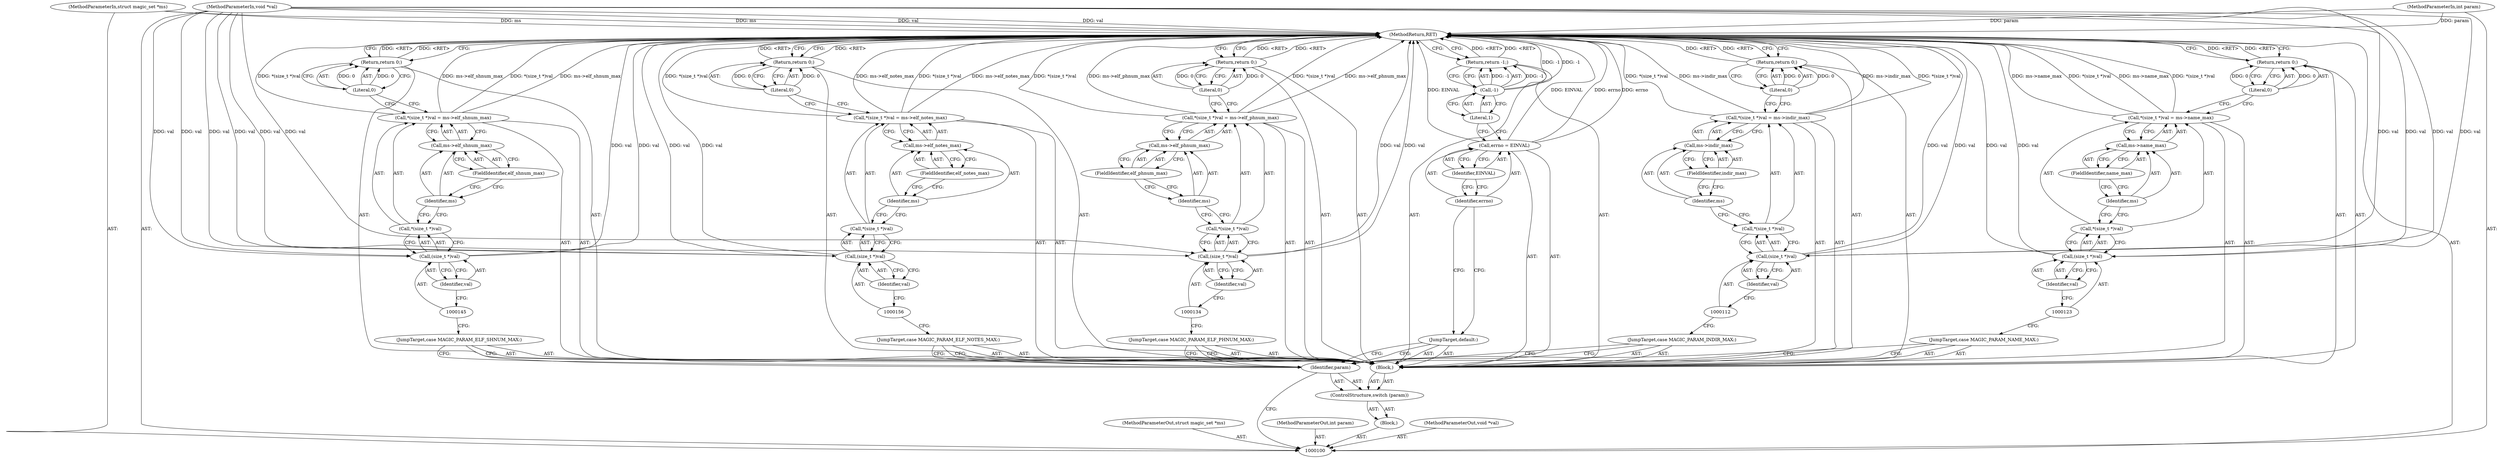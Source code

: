 digraph "0_file_ce90e05774dd77d86cfc8dfa6da57b32816841c4_0" {
"1000170" [label="(MethodReturn,RET)"];
"1000101" [label="(MethodParameterIn,struct magic_set *ms)"];
"1000200" [label="(MethodParameterOut,struct magic_set *ms)"];
"1000102" [label="(MethodParameterIn,int param)"];
"1000201" [label="(MethodParameterOut,int param)"];
"1000103" [label="(MethodParameterIn,void *val)"];
"1000202" [label="(MethodParameterOut,void *val)"];
"1000130" [label="(JumpTarget,case MAGIC_PARAM_ELF_PHNUM_MAX:)"];
"1000135" [label="(Identifier,val)"];
"1000136" [label="(Call,ms->elf_phnum_max)"];
"1000137" [label="(Identifier,ms)"];
"1000131" [label="(Call,*(size_t *)val = ms->elf_phnum_max)"];
"1000132" [label="(Call,*(size_t *)val)"];
"1000138" [label="(FieldIdentifier,elf_phnum_max)"];
"1000133" [label="(Call,(size_t *)val)"];
"1000139" [label="(Return,return 0;)"];
"1000140" [label="(Literal,0)"];
"1000141" [label="(JumpTarget,case MAGIC_PARAM_ELF_SHNUM_MAX:)"];
"1000146" [label="(Identifier,val)"];
"1000147" [label="(Call,ms->elf_shnum_max)"];
"1000148" [label="(Identifier,ms)"];
"1000149" [label="(FieldIdentifier,elf_shnum_max)"];
"1000142" [label="(Call,*(size_t *)val = ms->elf_shnum_max)"];
"1000143" [label="(Call,*(size_t *)val)"];
"1000144" [label="(Call,(size_t *)val)"];
"1000151" [label="(Literal,0)"];
"1000150" [label="(Return,return 0;)"];
"1000152" [label="(JumpTarget,case MAGIC_PARAM_ELF_NOTES_MAX:)"];
"1000157" [label="(Identifier,val)"];
"1000158" [label="(Call,ms->elf_notes_max)"];
"1000159" [label="(Identifier,ms)"];
"1000153" [label="(Call,*(size_t *)val = ms->elf_notes_max)"];
"1000154" [label="(Call,*(size_t *)val)"];
"1000160" [label="(FieldIdentifier,elf_notes_max)"];
"1000155" [label="(Call,(size_t *)val)"];
"1000161" [label="(Return,return 0;)"];
"1000162" [label="(Literal,0)"];
"1000163" [label="(JumpTarget,default:)"];
"1000104" [label="(Block,)"];
"1000166" [label="(Identifier,EINVAL)"];
"1000164" [label="(Call,errno = EINVAL)"];
"1000165" [label="(Identifier,errno)"];
"1000168" [label="(Call,-1)"];
"1000169" [label="(Literal,1)"];
"1000167" [label="(Return,return -1;)"];
"1000105" [label="(ControlStructure,switch (param))"];
"1000107" [label="(Block,)"];
"1000106" [label="(Identifier,param)"];
"1000108" [label="(JumpTarget,case MAGIC_PARAM_INDIR_MAX:)"];
"1000113" [label="(Identifier,val)"];
"1000114" [label="(Call,ms->indir_max)"];
"1000115" [label="(Identifier,ms)"];
"1000109" [label="(Call,*(size_t *)val = ms->indir_max)"];
"1000110" [label="(Call,*(size_t *)val)"];
"1000116" [label="(FieldIdentifier,indir_max)"];
"1000111" [label="(Call,(size_t *)val)"];
"1000117" [label="(Return,return 0;)"];
"1000118" [label="(Literal,0)"];
"1000119" [label="(JumpTarget,case MAGIC_PARAM_NAME_MAX:)"];
"1000124" [label="(Identifier,val)"];
"1000125" [label="(Call,ms->name_max)"];
"1000126" [label="(Identifier,ms)"];
"1000120" [label="(Call,*(size_t *)val = ms->name_max)"];
"1000121" [label="(Call,*(size_t *)val)"];
"1000127" [label="(FieldIdentifier,name_max)"];
"1000122" [label="(Call,(size_t *)val)"];
"1000128" [label="(Return,return 0;)"];
"1000129" [label="(Literal,0)"];
"1000170" -> "1000100"  [label="AST: "];
"1000170" -> "1000117"  [label="CFG: "];
"1000170" -> "1000128"  [label="CFG: "];
"1000170" -> "1000139"  [label="CFG: "];
"1000170" -> "1000150"  [label="CFG: "];
"1000170" -> "1000161"  [label="CFG: "];
"1000170" -> "1000167"  [label="CFG: "];
"1000139" -> "1000170"  [label="DDG: <RET>"];
"1000161" -> "1000170"  [label="DDG: <RET>"];
"1000120" -> "1000170"  [label="DDG: ms->name_max"];
"1000120" -> "1000170"  [label="DDG: *(size_t *)val"];
"1000155" -> "1000170"  [label="DDG: val"];
"1000109" -> "1000170"  [label="DDG: ms->indir_max"];
"1000109" -> "1000170"  [label="DDG: *(size_t *)val"];
"1000131" -> "1000170"  [label="DDG: *(size_t *)val"];
"1000131" -> "1000170"  [label="DDG: ms->elf_phnum_max"];
"1000164" -> "1000170"  [label="DDG: EINVAL"];
"1000164" -> "1000170"  [label="DDG: errno"];
"1000153" -> "1000170"  [label="DDG: *(size_t *)val"];
"1000153" -> "1000170"  [label="DDG: ms->elf_notes_max"];
"1000144" -> "1000170"  [label="DDG: val"];
"1000168" -> "1000170"  [label="DDG: -1"];
"1000103" -> "1000170"  [label="DDG: val"];
"1000102" -> "1000170"  [label="DDG: param"];
"1000133" -> "1000170"  [label="DDG: val"];
"1000111" -> "1000170"  [label="DDG: val"];
"1000101" -> "1000170"  [label="DDG: ms"];
"1000142" -> "1000170"  [label="DDG: *(size_t *)val"];
"1000142" -> "1000170"  [label="DDG: ms->elf_shnum_max"];
"1000122" -> "1000170"  [label="DDG: val"];
"1000128" -> "1000170"  [label="DDG: <RET>"];
"1000150" -> "1000170"  [label="DDG: <RET>"];
"1000117" -> "1000170"  [label="DDG: <RET>"];
"1000167" -> "1000170"  [label="DDG: <RET>"];
"1000101" -> "1000100"  [label="AST: "];
"1000101" -> "1000170"  [label="DDG: ms"];
"1000200" -> "1000100"  [label="AST: "];
"1000102" -> "1000100"  [label="AST: "];
"1000102" -> "1000170"  [label="DDG: param"];
"1000201" -> "1000100"  [label="AST: "];
"1000103" -> "1000100"  [label="AST: "];
"1000103" -> "1000170"  [label="DDG: val"];
"1000103" -> "1000111"  [label="DDG: val"];
"1000103" -> "1000122"  [label="DDG: val"];
"1000103" -> "1000133"  [label="DDG: val"];
"1000103" -> "1000144"  [label="DDG: val"];
"1000103" -> "1000155"  [label="DDG: val"];
"1000202" -> "1000100"  [label="AST: "];
"1000130" -> "1000107"  [label="AST: "];
"1000130" -> "1000106"  [label="CFG: "];
"1000134" -> "1000130"  [label="CFG: "];
"1000135" -> "1000133"  [label="AST: "];
"1000135" -> "1000134"  [label="CFG: "];
"1000133" -> "1000135"  [label="CFG: "];
"1000136" -> "1000131"  [label="AST: "];
"1000136" -> "1000138"  [label="CFG: "];
"1000137" -> "1000136"  [label="AST: "];
"1000138" -> "1000136"  [label="AST: "];
"1000131" -> "1000136"  [label="CFG: "];
"1000137" -> "1000136"  [label="AST: "];
"1000137" -> "1000132"  [label="CFG: "];
"1000138" -> "1000137"  [label="CFG: "];
"1000131" -> "1000107"  [label="AST: "];
"1000131" -> "1000136"  [label="CFG: "];
"1000132" -> "1000131"  [label="AST: "];
"1000136" -> "1000131"  [label="AST: "];
"1000140" -> "1000131"  [label="CFG: "];
"1000131" -> "1000170"  [label="DDG: *(size_t *)val"];
"1000131" -> "1000170"  [label="DDG: ms->elf_phnum_max"];
"1000132" -> "1000131"  [label="AST: "];
"1000132" -> "1000133"  [label="CFG: "];
"1000133" -> "1000132"  [label="AST: "];
"1000137" -> "1000132"  [label="CFG: "];
"1000138" -> "1000136"  [label="AST: "];
"1000138" -> "1000137"  [label="CFG: "];
"1000136" -> "1000138"  [label="CFG: "];
"1000133" -> "1000132"  [label="AST: "];
"1000133" -> "1000135"  [label="CFG: "];
"1000134" -> "1000133"  [label="AST: "];
"1000135" -> "1000133"  [label="AST: "];
"1000132" -> "1000133"  [label="CFG: "];
"1000133" -> "1000170"  [label="DDG: val"];
"1000103" -> "1000133"  [label="DDG: val"];
"1000139" -> "1000107"  [label="AST: "];
"1000139" -> "1000140"  [label="CFG: "];
"1000140" -> "1000139"  [label="AST: "];
"1000170" -> "1000139"  [label="CFG: "];
"1000139" -> "1000170"  [label="DDG: <RET>"];
"1000140" -> "1000139"  [label="DDG: 0"];
"1000140" -> "1000139"  [label="AST: "];
"1000140" -> "1000131"  [label="CFG: "];
"1000139" -> "1000140"  [label="CFG: "];
"1000140" -> "1000139"  [label="DDG: 0"];
"1000141" -> "1000107"  [label="AST: "];
"1000141" -> "1000106"  [label="CFG: "];
"1000145" -> "1000141"  [label="CFG: "];
"1000146" -> "1000144"  [label="AST: "];
"1000146" -> "1000145"  [label="CFG: "];
"1000144" -> "1000146"  [label="CFG: "];
"1000147" -> "1000142"  [label="AST: "];
"1000147" -> "1000149"  [label="CFG: "];
"1000148" -> "1000147"  [label="AST: "];
"1000149" -> "1000147"  [label="AST: "];
"1000142" -> "1000147"  [label="CFG: "];
"1000148" -> "1000147"  [label="AST: "];
"1000148" -> "1000143"  [label="CFG: "];
"1000149" -> "1000148"  [label="CFG: "];
"1000149" -> "1000147"  [label="AST: "];
"1000149" -> "1000148"  [label="CFG: "];
"1000147" -> "1000149"  [label="CFG: "];
"1000142" -> "1000107"  [label="AST: "];
"1000142" -> "1000147"  [label="CFG: "];
"1000143" -> "1000142"  [label="AST: "];
"1000147" -> "1000142"  [label="AST: "];
"1000151" -> "1000142"  [label="CFG: "];
"1000142" -> "1000170"  [label="DDG: *(size_t *)val"];
"1000142" -> "1000170"  [label="DDG: ms->elf_shnum_max"];
"1000143" -> "1000142"  [label="AST: "];
"1000143" -> "1000144"  [label="CFG: "];
"1000144" -> "1000143"  [label="AST: "];
"1000148" -> "1000143"  [label="CFG: "];
"1000144" -> "1000143"  [label="AST: "];
"1000144" -> "1000146"  [label="CFG: "];
"1000145" -> "1000144"  [label="AST: "];
"1000146" -> "1000144"  [label="AST: "];
"1000143" -> "1000144"  [label="CFG: "];
"1000144" -> "1000170"  [label="DDG: val"];
"1000103" -> "1000144"  [label="DDG: val"];
"1000151" -> "1000150"  [label="AST: "];
"1000151" -> "1000142"  [label="CFG: "];
"1000150" -> "1000151"  [label="CFG: "];
"1000151" -> "1000150"  [label="DDG: 0"];
"1000150" -> "1000107"  [label="AST: "];
"1000150" -> "1000151"  [label="CFG: "];
"1000151" -> "1000150"  [label="AST: "];
"1000170" -> "1000150"  [label="CFG: "];
"1000150" -> "1000170"  [label="DDG: <RET>"];
"1000151" -> "1000150"  [label="DDG: 0"];
"1000152" -> "1000107"  [label="AST: "];
"1000152" -> "1000106"  [label="CFG: "];
"1000156" -> "1000152"  [label="CFG: "];
"1000157" -> "1000155"  [label="AST: "];
"1000157" -> "1000156"  [label="CFG: "];
"1000155" -> "1000157"  [label="CFG: "];
"1000158" -> "1000153"  [label="AST: "];
"1000158" -> "1000160"  [label="CFG: "];
"1000159" -> "1000158"  [label="AST: "];
"1000160" -> "1000158"  [label="AST: "];
"1000153" -> "1000158"  [label="CFG: "];
"1000159" -> "1000158"  [label="AST: "];
"1000159" -> "1000154"  [label="CFG: "];
"1000160" -> "1000159"  [label="CFG: "];
"1000153" -> "1000107"  [label="AST: "];
"1000153" -> "1000158"  [label="CFG: "];
"1000154" -> "1000153"  [label="AST: "];
"1000158" -> "1000153"  [label="AST: "];
"1000162" -> "1000153"  [label="CFG: "];
"1000153" -> "1000170"  [label="DDG: *(size_t *)val"];
"1000153" -> "1000170"  [label="DDG: ms->elf_notes_max"];
"1000154" -> "1000153"  [label="AST: "];
"1000154" -> "1000155"  [label="CFG: "];
"1000155" -> "1000154"  [label="AST: "];
"1000159" -> "1000154"  [label="CFG: "];
"1000160" -> "1000158"  [label="AST: "];
"1000160" -> "1000159"  [label="CFG: "];
"1000158" -> "1000160"  [label="CFG: "];
"1000155" -> "1000154"  [label="AST: "];
"1000155" -> "1000157"  [label="CFG: "];
"1000156" -> "1000155"  [label="AST: "];
"1000157" -> "1000155"  [label="AST: "];
"1000154" -> "1000155"  [label="CFG: "];
"1000155" -> "1000170"  [label="DDG: val"];
"1000103" -> "1000155"  [label="DDG: val"];
"1000161" -> "1000107"  [label="AST: "];
"1000161" -> "1000162"  [label="CFG: "];
"1000162" -> "1000161"  [label="AST: "];
"1000170" -> "1000161"  [label="CFG: "];
"1000161" -> "1000170"  [label="DDG: <RET>"];
"1000162" -> "1000161"  [label="DDG: 0"];
"1000162" -> "1000161"  [label="AST: "];
"1000162" -> "1000153"  [label="CFG: "];
"1000161" -> "1000162"  [label="CFG: "];
"1000162" -> "1000161"  [label="DDG: 0"];
"1000163" -> "1000107"  [label="AST: "];
"1000163" -> "1000106"  [label="CFG: "];
"1000165" -> "1000163"  [label="CFG: "];
"1000104" -> "1000100"  [label="AST: "];
"1000105" -> "1000104"  [label="AST: "];
"1000166" -> "1000164"  [label="AST: "];
"1000166" -> "1000165"  [label="CFG: "];
"1000164" -> "1000166"  [label="CFG: "];
"1000164" -> "1000107"  [label="AST: "];
"1000164" -> "1000166"  [label="CFG: "];
"1000165" -> "1000164"  [label="AST: "];
"1000166" -> "1000164"  [label="AST: "];
"1000169" -> "1000164"  [label="CFG: "];
"1000164" -> "1000170"  [label="DDG: EINVAL"];
"1000164" -> "1000170"  [label="DDG: errno"];
"1000165" -> "1000164"  [label="AST: "];
"1000165" -> "1000163"  [label="CFG: "];
"1000166" -> "1000165"  [label="CFG: "];
"1000168" -> "1000167"  [label="AST: "];
"1000168" -> "1000169"  [label="CFG: "];
"1000169" -> "1000168"  [label="AST: "];
"1000167" -> "1000168"  [label="CFG: "];
"1000168" -> "1000170"  [label="DDG: -1"];
"1000168" -> "1000167"  [label="DDG: -1"];
"1000169" -> "1000168"  [label="AST: "];
"1000169" -> "1000164"  [label="CFG: "];
"1000168" -> "1000169"  [label="CFG: "];
"1000167" -> "1000107"  [label="AST: "];
"1000167" -> "1000168"  [label="CFG: "];
"1000168" -> "1000167"  [label="AST: "];
"1000170" -> "1000167"  [label="CFG: "];
"1000167" -> "1000170"  [label="DDG: <RET>"];
"1000168" -> "1000167"  [label="DDG: -1"];
"1000105" -> "1000104"  [label="AST: "];
"1000106" -> "1000105"  [label="AST: "];
"1000107" -> "1000105"  [label="AST: "];
"1000107" -> "1000105"  [label="AST: "];
"1000108" -> "1000107"  [label="AST: "];
"1000109" -> "1000107"  [label="AST: "];
"1000117" -> "1000107"  [label="AST: "];
"1000119" -> "1000107"  [label="AST: "];
"1000120" -> "1000107"  [label="AST: "];
"1000128" -> "1000107"  [label="AST: "];
"1000130" -> "1000107"  [label="AST: "];
"1000131" -> "1000107"  [label="AST: "];
"1000139" -> "1000107"  [label="AST: "];
"1000141" -> "1000107"  [label="AST: "];
"1000142" -> "1000107"  [label="AST: "];
"1000150" -> "1000107"  [label="AST: "];
"1000152" -> "1000107"  [label="AST: "];
"1000153" -> "1000107"  [label="AST: "];
"1000161" -> "1000107"  [label="AST: "];
"1000163" -> "1000107"  [label="AST: "];
"1000164" -> "1000107"  [label="AST: "];
"1000167" -> "1000107"  [label="AST: "];
"1000106" -> "1000105"  [label="AST: "];
"1000106" -> "1000100"  [label="CFG: "];
"1000108" -> "1000106"  [label="CFG: "];
"1000119" -> "1000106"  [label="CFG: "];
"1000130" -> "1000106"  [label="CFG: "];
"1000141" -> "1000106"  [label="CFG: "];
"1000152" -> "1000106"  [label="CFG: "];
"1000163" -> "1000106"  [label="CFG: "];
"1000108" -> "1000107"  [label="AST: "];
"1000108" -> "1000106"  [label="CFG: "];
"1000112" -> "1000108"  [label="CFG: "];
"1000113" -> "1000111"  [label="AST: "];
"1000113" -> "1000112"  [label="CFG: "];
"1000111" -> "1000113"  [label="CFG: "];
"1000114" -> "1000109"  [label="AST: "];
"1000114" -> "1000116"  [label="CFG: "];
"1000115" -> "1000114"  [label="AST: "];
"1000116" -> "1000114"  [label="AST: "];
"1000109" -> "1000114"  [label="CFG: "];
"1000115" -> "1000114"  [label="AST: "];
"1000115" -> "1000110"  [label="CFG: "];
"1000116" -> "1000115"  [label="CFG: "];
"1000109" -> "1000107"  [label="AST: "];
"1000109" -> "1000114"  [label="CFG: "];
"1000110" -> "1000109"  [label="AST: "];
"1000114" -> "1000109"  [label="AST: "];
"1000118" -> "1000109"  [label="CFG: "];
"1000109" -> "1000170"  [label="DDG: ms->indir_max"];
"1000109" -> "1000170"  [label="DDG: *(size_t *)val"];
"1000110" -> "1000109"  [label="AST: "];
"1000110" -> "1000111"  [label="CFG: "];
"1000111" -> "1000110"  [label="AST: "];
"1000115" -> "1000110"  [label="CFG: "];
"1000116" -> "1000114"  [label="AST: "];
"1000116" -> "1000115"  [label="CFG: "];
"1000114" -> "1000116"  [label="CFG: "];
"1000111" -> "1000110"  [label="AST: "];
"1000111" -> "1000113"  [label="CFG: "];
"1000112" -> "1000111"  [label="AST: "];
"1000113" -> "1000111"  [label="AST: "];
"1000110" -> "1000111"  [label="CFG: "];
"1000111" -> "1000170"  [label="DDG: val"];
"1000103" -> "1000111"  [label="DDG: val"];
"1000117" -> "1000107"  [label="AST: "];
"1000117" -> "1000118"  [label="CFG: "];
"1000118" -> "1000117"  [label="AST: "];
"1000170" -> "1000117"  [label="CFG: "];
"1000117" -> "1000170"  [label="DDG: <RET>"];
"1000118" -> "1000117"  [label="DDG: 0"];
"1000118" -> "1000117"  [label="AST: "];
"1000118" -> "1000109"  [label="CFG: "];
"1000117" -> "1000118"  [label="CFG: "];
"1000118" -> "1000117"  [label="DDG: 0"];
"1000119" -> "1000107"  [label="AST: "];
"1000119" -> "1000106"  [label="CFG: "];
"1000123" -> "1000119"  [label="CFG: "];
"1000124" -> "1000122"  [label="AST: "];
"1000124" -> "1000123"  [label="CFG: "];
"1000122" -> "1000124"  [label="CFG: "];
"1000125" -> "1000120"  [label="AST: "];
"1000125" -> "1000127"  [label="CFG: "];
"1000126" -> "1000125"  [label="AST: "];
"1000127" -> "1000125"  [label="AST: "];
"1000120" -> "1000125"  [label="CFG: "];
"1000126" -> "1000125"  [label="AST: "];
"1000126" -> "1000121"  [label="CFG: "];
"1000127" -> "1000126"  [label="CFG: "];
"1000120" -> "1000107"  [label="AST: "];
"1000120" -> "1000125"  [label="CFG: "];
"1000121" -> "1000120"  [label="AST: "];
"1000125" -> "1000120"  [label="AST: "];
"1000129" -> "1000120"  [label="CFG: "];
"1000120" -> "1000170"  [label="DDG: ms->name_max"];
"1000120" -> "1000170"  [label="DDG: *(size_t *)val"];
"1000121" -> "1000120"  [label="AST: "];
"1000121" -> "1000122"  [label="CFG: "];
"1000122" -> "1000121"  [label="AST: "];
"1000126" -> "1000121"  [label="CFG: "];
"1000127" -> "1000125"  [label="AST: "];
"1000127" -> "1000126"  [label="CFG: "];
"1000125" -> "1000127"  [label="CFG: "];
"1000122" -> "1000121"  [label="AST: "];
"1000122" -> "1000124"  [label="CFG: "];
"1000123" -> "1000122"  [label="AST: "];
"1000124" -> "1000122"  [label="AST: "];
"1000121" -> "1000122"  [label="CFG: "];
"1000122" -> "1000170"  [label="DDG: val"];
"1000103" -> "1000122"  [label="DDG: val"];
"1000128" -> "1000107"  [label="AST: "];
"1000128" -> "1000129"  [label="CFG: "];
"1000129" -> "1000128"  [label="AST: "];
"1000170" -> "1000128"  [label="CFG: "];
"1000128" -> "1000170"  [label="DDG: <RET>"];
"1000129" -> "1000128"  [label="DDG: 0"];
"1000129" -> "1000128"  [label="AST: "];
"1000129" -> "1000120"  [label="CFG: "];
"1000128" -> "1000129"  [label="CFG: "];
"1000129" -> "1000128"  [label="DDG: 0"];
}
